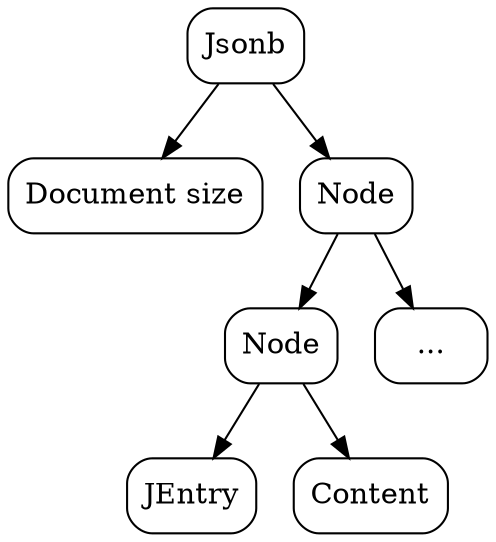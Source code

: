 digraph JSONB {
    node [shape="rectangle", style="rounded"];
    document_size [label="Document size"]
    node1 [label="Node"]
    node2 [label="Node"]
    node3 [label="..."]

    Jsonb -> document_size
    Jsonb -> node1
    node1 -> node2
    node1 -> node3
    node2 -> JEntry
    node2 -> Content
}
